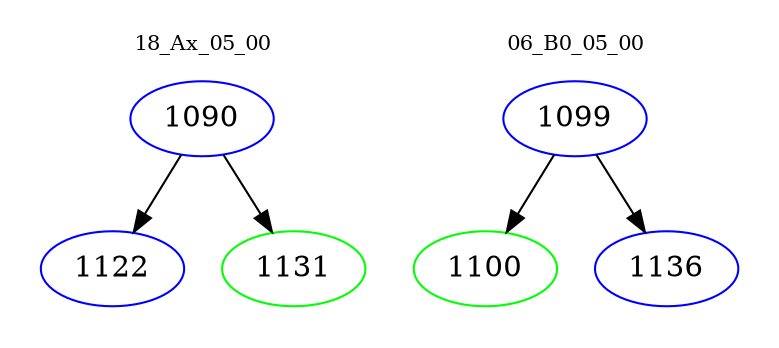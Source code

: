 digraph{
subgraph cluster_0 {
color = white
label = "18_Ax_05_00";
fontsize=10;
T0_1090 [label="1090", color="blue"]
T0_1090 -> T0_1122 [color="black"]
T0_1122 [label="1122", color="blue"]
T0_1090 -> T0_1131 [color="black"]
T0_1131 [label="1131", color="green"]
}
subgraph cluster_1 {
color = white
label = "06_B0_05_00";
fontsize=10;
T1_1099 [label="1099", color="blue"]
T1_1099 -> T1_1100 [color="black"]
T1_1100 [label="1100", color="green"]
T1_1099 -> T1_1136 [color="black"]
T1_1136 [label="1136", color="blue"]
}
}
